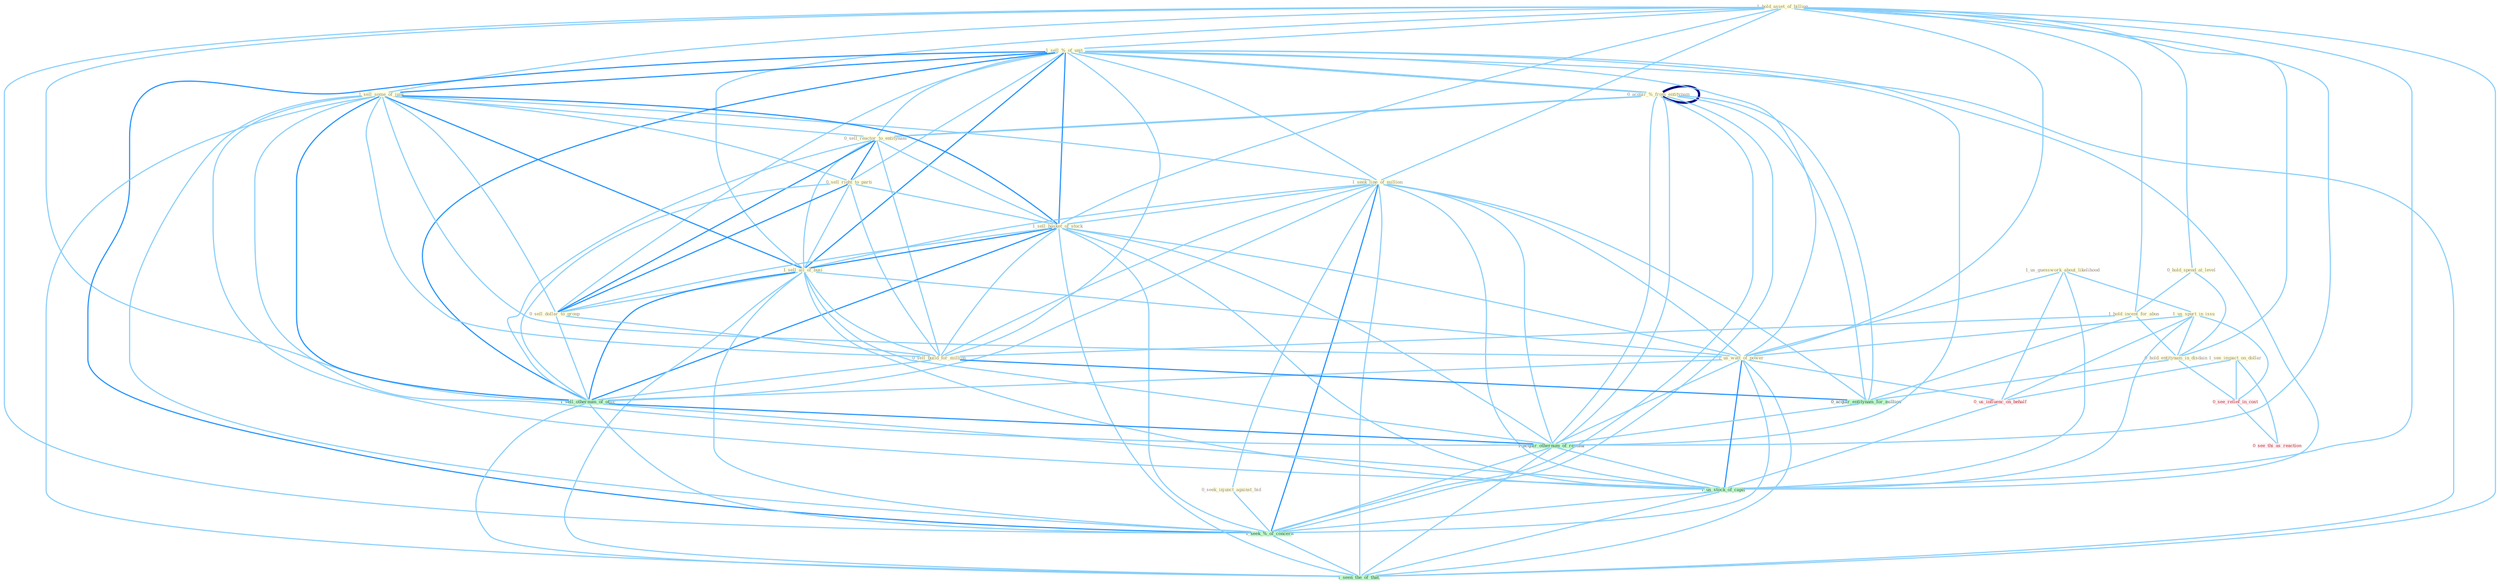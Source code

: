 Graph G{ 
    node
    [shape=polygon,style=filled,width=.5,height=.06,color="#BDFCC9",fixedsize=true,fontsize=4,
    fontcolor="#2f4f4f"];
    {node
    [color="#ffffe0", fontcolor="#8b7d6b"] "1_hold_asset_of_billion " "0_acquir_%_from_entitynam " "1_sell_%_of_unit " "0_acquir_%_from_entitynam " "0_hold_spend_at_level " "1_us_guesswork_about_likelihood " "1_sell_some_of_junk " "0_sell_reactor_to_entitynam " "0_sell_right_to_parti " "1_seek_line_of_million " "1_us_spurt_in_issu " "1_sell_basket_of_stock " "0_seek_injunct_against_bid " "1_sell_all_of_busi " "1_us_watt_of_power " "1_hold_incent_for_abus " "0_hold_entitynam_in_disdain " "0_sell_dollar_to_group " "1_see_impact_on_dollar " "0_sell_build_for_million "}
{node [color="#fff0f5", fontcolor="#b22222"] "0_us_influenc_on_behalf " "0_see_relief_in_cost " "0_see_thi_as_reaction "}
edge [color="#B0E2FF"];

	"1_hold_asset_of_billion " -- "1_sell_%_of_unit " [w="1", color="#87cefa" ];
	"1_hold_asset_of_billion " -- "0_hold_spend_at_level " [w="1", color="#87cefa" ];
	"1_hold_asset_of_billion " -- "1_sell_some_of_junk " [w="1", color="#87cefa" ];
	"1_hold_asset_of_billion " -- "1_seek_line_of_million " [w="1", color="#87cefa" ];
	"1_hold_asset_of_billion " -- "1_sell_basket_of_stock " [w="1", color="#87cefa" ];
	"1_hold_asset_of_billion " -- "1_sell_all_of_busi " [w="1", color="#87cefa" ];
	"1_hold_asset_of_billion " -- "1_us_watt_of_power " [w="1", color="#87cefa" ];
	"1_hold_asset_of_billion " -- "1_hold_incent_for_abus " [w="1", color="#87cefa" ];
	"1_hold_asset_of_billion " -- "0_hold_entitynam_in_disdain " [w="1", color="#87cefa" ];
	"1_hold_asset_of_billion " -- "1_sell_othernum_of_offic " [w="1", color="#87cefa" ];
	"1_hold_asset_of_billion " -- "1_acquir_othernum_of_restaur " [w="1", color="#87cefa" ];
	"1_hold_asset_of_billion " -- "1_us_stock_of_capit " [w="1", color="#87cefa" ];
	"1_hold_asset_of_billion " -- "1_seek_%_of_concern " [w="1", color="#87cefa" ];
	"1_hold_asset_of_billion " -- "1_seen_the_of_that " [w="1", color="#87cefa" ];
	"0_acquir_%_from_entitynam " -- "1_sell_%_of_unit " [w="1", color="#87cefa" ];
	"0_acquir_%_from_entitynam " -- "0_acquir_%_from_entitynam " [w="4", style=bold, color="#000080", len=0.4];
	"0_acquir_%_from_entitynam " -- "0_sell_reactor_to_entitynam " [w="1", color="#87cefa" ];
	"0_acquir_%_from_entitynam " -- "0_acquir_entitynam_for_million " [w="1", color="#87cefa" ];
	"0_acquir_%_from_entitynam " -- "1_acquir_othernum_of_restaur " [w="1", color="#87cefa" ];
	"0_acquir_%_from_entitynam " -- "1_seek_%_of_concern " [w="1", color="#87cefa" ];
	"1_sell_%_of_unit " -- "0_acquir_%_from_entitynam " [w="1", color="#87cefa" ];
	"1_sell_%_of_unit " -- "1_sell_some_of_junk " [w="2", color="#1e90ff" , len=0.8];
	"1_sell_%_of_unit " -- "0_sell_reactor_to_entitynam " [w="1", color="#87cefa" ];
	"1_sell_%_of_unit " -- "0_sell_right_to_parti " [w="1", color="#87cefa" ];
	"1_sell_%_of_unit " -- "1_seek_line_of_million " [w="1", color="#87cefa" ];
	"1_sell_%_of_unit " -- "1_sell_basket_of_stock " [w="2", color="#1e90ff" , len=0.8];
	"1_sell_%_of_unit " -- "1_sell_all_of_busi " [w="2", color="#1e90ff" , len=0.8];
	"1_sell_%_of_unit " -- "1_us_watt_of_power " [w="1", color="#87cefa" ];
	"1_sell_%_of_unit " -- "0_sell_dollar_to_group " [w="1", color="#87cefa" ];
	"1_sell_%_of_unit " -- "0_sell_build_for_million " [w="1", color="#87cefa" ];
	"1_sell_%_of_unit " -- "1_sell_othernum_of_offic " [w="2", color="#1e90ff" , len=0.8];
	"1_sell_%_of_unit " -- "1_acquir_othernum_of_restaur " [w="1", color="#87cefa" ];
	"1_sell_%_of_unit " -- "1_us_stock_of_capit " [w="1", color="#87cefa" ];
	"1_sell_%_of_unit " -- "1_seek_%_of_concern " [w="2", color="#1e90ff" , len=0.8];
	"1_sell_%_of_unit " -- "1_seen_the_of_that " [w="1", color="#87cefa" ];
	"0_acquir_%_from_entitynam " -- "0_sell_reactor_to_entitynam " [w="1", color="#87cefa" ];
	"0_acquir_%_from_entitynam " -- "0_acquir_entitynam_for_million " [w="1", color="#87cefa" ];
	"0_acquir_%_from_entitynam " -- "1_acquir_othernum_of_restaur " [w="1", color="#87cefa" ];
	"0_acquir_%_from_entitynam " -- "1_seek_%_of_concern " [w="1", color="#87cefa" ];
	"0_hold_spend_at_level " -- "1_hold_incent_for_abus " [w="1", color="#87cefa" ];
	"0_hold_spend_at_level " -- "0_hold_entitynam_in_disdain " [w="1", color="#87cefa" ];
	"1_us_guesswork_about_likelihood " -- "1_us_spurt_in_issu " [w="1", color="#87cefa" ];
	"1_us_guesswork_about_likelihood " -- "1_us_watt_of_power " [w="1", color="#87cefa" ];
	"1_us_guesswork_about_likelihood " -- "0_us_influenc_on_behalf " [w="1", color="#87cefa" ];
	"1_us_guesswork_about_likelihood " -- "1_us_stock_of_capit " [w="1", color="#87cefa" ];
	"1_sell_some_of_junk " -- "0_sell_reactor_to_entitynam " [w="1", color="#87cefa" ];
	"1_sell_some_of_junk " -- "0_sell_right_to_parti " [w="1", color="#87cefa" ];
	"1_sell_some_of_junk " -- "1_seek_line_of_million " [w="1", color="#87cefa" ];
	"1_sell_some_of_junk " -- "1_sell_basket_of_stock " [w="2", color="#1e90ff" , len=0.8];
	"1_sell_some_of_junk " -- "1_sell_all_of_busi " [w="2", color="#1e90ff" , len=0.8];
	"1_sell_some_of_junk " -- "1_us_watt_of_power " [w="1", color="#87cefa" ];
	"1_sell_some_of_junk " -- "0_sell_dollar_to_group " [w="1", color="#87cefa" ];
	"1_sell_some_of_junk " -- "0_sell_build_for_million " [w="1", color="#87cefa" ];
	"1_sell_some_of_junk " -- "1_sell_othernum_of_offic " [w="2", color="#1e90ff" , len=0.8];
	"1_sell_some_of_junk " -- "1_acquir_othernum_of_restaur " [w="1", color="#87cefa" ];
	"1_sell_some_of_junk " -- "1_us_stock_of_capit " [w="1", color="#87cefa" ];
	"1_sell_some_of_junk " -- "1_seek_%_of_concern " [w="1", color="#87cefa" ];
	"1_sell_some_of_junk " -- "1_seen_the_of_that " [w="1", color="#87cefa" ];
	"0_sell_reactor_to_entitynam " -- "0_sell_right_to_parti " [w="2", color="#1e90ff" , len=0.8];
	"0_sell_reactor_to_entitynam " -- "1_sell_basket_of_stock " [w="1", color="#87cefa" ];
	"0_sell_reactor_to_entitynam " -- "1_sell_all_of_busi " [w="1", color="#87cefa" ];
	"0_sell_reactor_to_entitynam " -- "0_sell_dollar_to_group " [w="2", color="#1e90ff" , len=0.8];
	"0_sell_reactor_to_entitynam " -- "0_sell_build_for_million " [w="1", color="#87cefa" ];
	"0_sell_reactor_to_entitynam " -- "1_sell_othernum_of_offic " [w="1", color="#87cefa" ];
	"0_sell_right_to_parti " -- "1_sell_basket_of_stock " [w="1", color="#87cefa" ];
	"0_sell_right_to_parti " -- "1_sell_all_of_busi " [w="1", color="#87cefa" ];
	"0_sell_right_to_parti " -- "0_sell_dollar_to_group " [w="2", color="#1e90ff" , len=0.8];
	"0_sell_right_to_parti " -- "0_sell_build_for_million " [w="1", color="#87cefa" ];
	"0_sell_right_to_parti " -- "1_sell_othernum_of_offic " [w="1", color="#87cefa" ];
	"1_seek_line_of_million " -- "1_sell_basket_of_stock " [w="1", color="#87cefa" ];
	"1_seek_line_of_million " -- "0_seek_injunct_against_bid " [w="1", color="#87cefa" ];
	"1_seek_line_of_million " -- "1_sell_all_of_busi " [w="1", color="#87cefa" ];
	"1_seek_line_of_million " -- "1_us_watt_of_power " [w="1", color="#87cefa" ];
	"1_seek_line_of_million " -- "0_sell_build_for_million " [w="1", color="#87cefa" ];
	"1_seek_line_of_million " -- "0_acquir_entitynam_for_million " [w="1", color="#87cefa" ];
	"1_seek_line_of_million " -- "1_sell_othernum_of_offic " [w="1", color="#87cefa" ];
	"1_seek_line_of_million " -- "1_acquir_othernum_of_restaur " [w="1", color="#87cefa" ];
	"1_seek_line_of_million " -- "1_us_stock_of_capit " [w="1", color="#87cefa" ];
	"1_seek_line_of_million " -- "1_seek_%_of_concern " [w="2", color="#1e90ff" , len=0.8];
	"1_seek_line_of_million " -- "1_seen_the_of_that " [w="1", color="#87cefa" ];
	"1_us_spurt_in_issu " -- "1_us_watt_of_power " [w="1", color="#87cefa" ];
	"1_us_spurt_in_issu " -- "0_hold_entitynam_in_disdain " [w="1", color="#87cefa" ];
	"1_us_spurt_in_issu " -- "0_us_influenc_on_behalf " [w="1", color="#87cefa" ];
	"1_us_spurt_in_issu " -- "0_see_relief_in_cost " [w="1", color="#87cefa" ];
	"1_us_spurt_in_issu " -- "1_us_stock_of_capit " [w="1", color="#87cefa" ];
	"1_sell_basket_of_stock " -- "1_sell_all_of_busi " [w="2", color="#1e90ff" , len=0.8];
	"1_sell_basket_of_stock " -- "1_us_watt_of_power " [w="1", color="#87cefa" ];
	"1_sell_basket_of_stock " -- "0_sell_dollar_to_group " [w="1", color="#87cefa" ];
	"1_sell_basket_of_stock " -- "0_sell_build_for_million " [w="1", color="#87cefa" ];
	"1_sell_basket_of_stock " -- "1_sell_othernum_of_offic " [w="2", color="#1e90ff" , len=0.8];
	"1_sell_basket_of_stock " -- "1_acquir_othernum_of_restaur " [w="1", color="#87cefa" ];
	"1_sell_basket_of_stock " -- "1_us_stock_of_capit " [w="1", color="#87cefa" ];
	"1_sell_basket_of_stock " -- "1_seek_%_of_concern " [w="1", color="#87cefa" ];
	"1_sell_basket_of_stock " -- "1_seen_the_of_that " [w="1", color="#87cefa" ];
	"0_seek_injunct_against_bid " -- "1_seek_%_of_concern " [w="1", color="#87cefa" ];
	"1_sell_all_of_busi " -- "1_us_watt_of_power " [w="1", color="#87cefa" ];
	"1_sell_all_of_busi " -- "0_sell_dollar_to_group " [w="1", color="#87cefa" ];
	"1_sell_all_of_busi " -- "0_sell_build_for_million " [w="1", color="#87cefa" ];
	"1_sell_all_of_busi " -- "1_sell_othernum_of_offic " [w="2", color="#1e90ff" , len=0.8];
	"1_sell_all_of_busi " -- "1_acquir_othernum_of_restaur " [w="1", color="#87cefa" ];
	"1_sell_all_of_busi " -- "1_us_stock_of_capit " [w="1", color="#87cefa" ];
	"1_sell_all_of_busi " -- "1_seek_%_of_concern " [w="1", color="#87cefa" ];
	"1_sell_all_of_busi " -- "1_seen_the_of_that " [w="1", color="#87cefa" ];
	"1_us_watt_of_power " -- "1_sell_othernum_of_offic " [w="1", color="#87cefa" ];
	"1_us_watt_of_power " -- "0_us_influenc_on_behalf " [w="1", color="#87cefa" ];
	"1_us_watt_of_power " -- "1_acquir_othernum_of_restaur " [w="1", color="#87cefa" ];
	"1_us_watt_of_power " -- "1_us_stock_of_capit " [w="2", color="#1e90ff" , len=0.8];
	"1_us_watt_of_power " -- "1_seek_%_of_concern " [w="1", color="#87cefa" ];
	"1_us_watt_of_power " -- "1_seen_the_of_that " [w="1", color="#87cefa" ];
	"1_hold_incent_for_abus " -- "0_hold_entitynam_in_disdain " [w="1", color="#87cefa" ];
	"1_hold_incent_for_abus " -- "0_sell_build_for_million " [w="1", color="#87cefa" ];
	"1_hold_incent_for_abus " -- "0_acquir_entitynam_for_million " [w="1", color="#87cefa" ];
	"0_hold_entitynam_in_disdain " -- "0_acquir_entitynam_for_million " [w="1", color="#87cefa" ];
	"0_hold_entitynam_in_disdain " -- "0_see_relief_in_cost " [w="1", color="#87cefa" ];
	"0_sell_dollar_to_group " -- "0_sell_build_for_million " [w="1", color="#87cefa" ];
	"0_sell_dollar_to_group " -- "1_sell_othernum_of_offic " [w="1", color="#87cefa" ];
	"1_see_impact_on_dollar " -- "0_us_influenc_on_behalf " [w="1", color="#87cefa" ];
	"1_see_impact_on_dollar " -- "0_see_relief_in_cost " [w="1", color="#87cefa" ];
	"1_see_impact_on_dollar " -- "0_see_thi_as_reaction " [w="1", color="#87cefa" ];
	"0_sell_build_for_million " -- "0_acquir_entitynam_for_million " [w="2", color="#1e90ff" , len=0.8];
	"0_sell_build_for_million " -- "1_sell_othernum_of_offic " [w="1", color="#87cefa" ];
	"0_acquir_entitynam_for_million " -- "1_acquir_othernum_of_restaur " [w="1", color="#87cefa" ];
	"1_sell_othernum_of_offic " -- "1_acquir_othernum_of_restaur " [w="2", color="#1e90ff" , len=0.8];
	"1_sell_othernum_of_offic " -- "1_us_stock_of_capit " [w="1", color="#87cefa" ];
	"1_sell_othernum_of_offic " -- "1_seek_%_of_concern " [w="1", color="#87cefa" ];
	"1_sell_othernum_of_offic " -- "1_seen_the_of_that " [w="1", color="#87cefa" ];
	"0_us_influenc_on_behalf " -- "1_us_stock_of_capit " [w="1", color="#87cefa" ];
	"0_see_relief_in_cost " -- "0_see_thi_as_reaction " [w="1", color="#87cefa" ];
	"1_acquir_othernum_of_restaur " -- "1_us_stock_of_capit " [w="1", color="#87cefa" ];
	"1_acquir_othernum_of_restaur " -- "1_seek_%_of_concern " [w="1", color="#87cefa" ];
	"1_acquir_othernum_of_restaur " -- "1_seen_the_of_that " [w="1", color="#87cefa" ];
	"1_us_stock_of_capit " -- "1_seek_%_of_concern " [w="1", color="#87cefa" ];
	"1_us_stock_of_capit " -- "1_seen_the_of_that " [w="1", color="#87cefa" ];
	"1_seek_%_of_concern " -- "1_seen_the_of_that " [w="1", color="#87cefa" ];
}